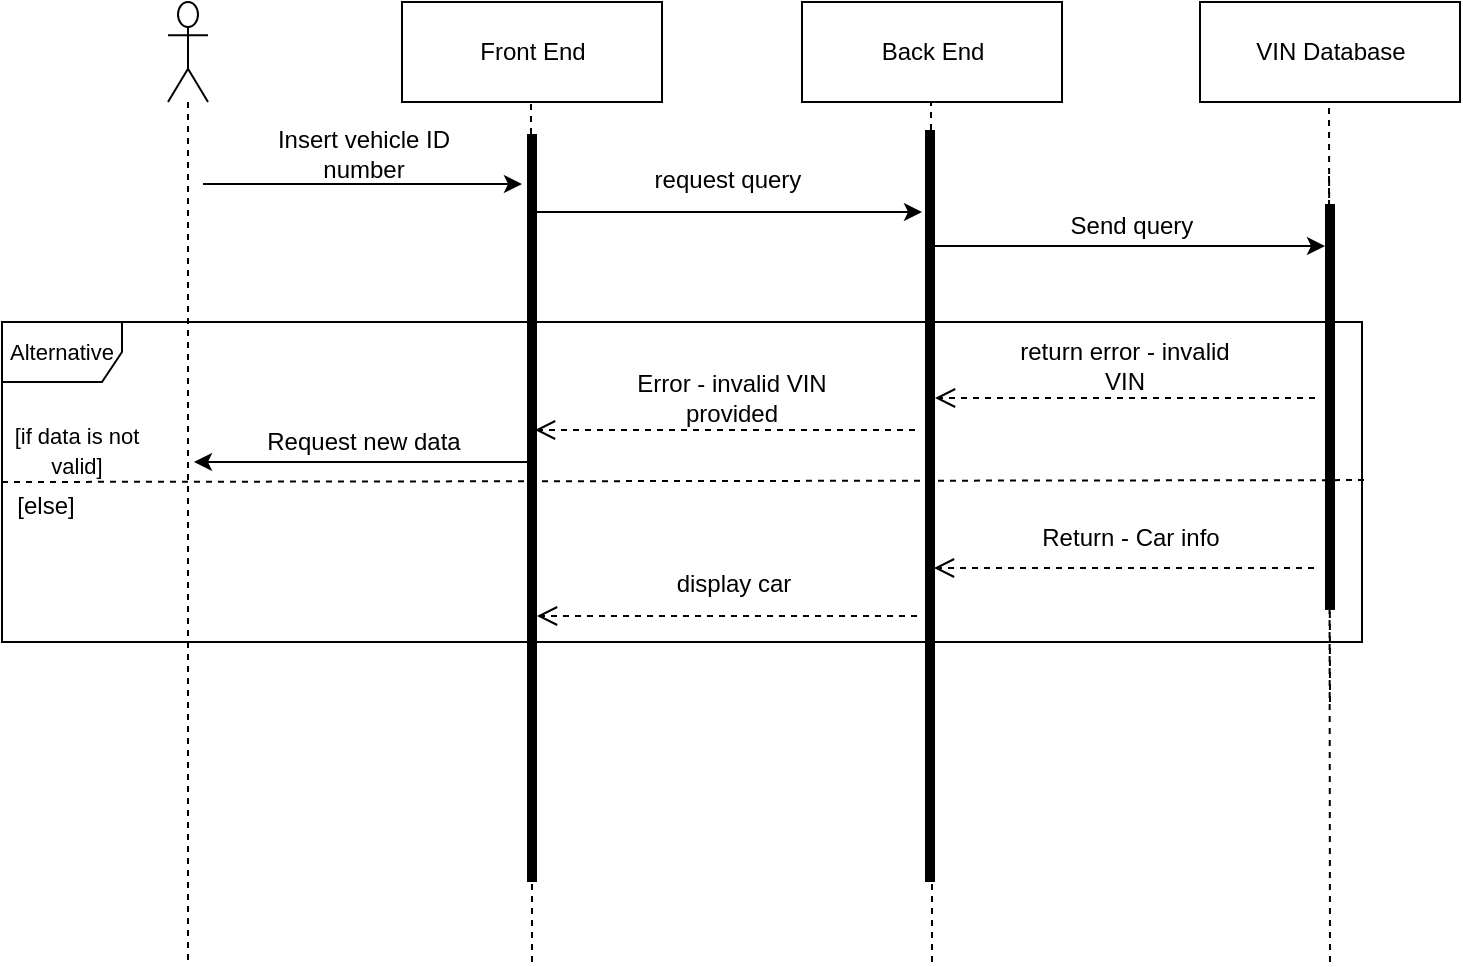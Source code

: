 <mxfile version="13.9.6" type="device"><diagram id="kgpKYQtTHZ0yAKxKKP6v" name="Page-1"><mxGraphModel dx="1422" dy="743" grid="1" gridSize="10" guides="1" tooltips="1" connect="1" arrows="1" fold="1" page="1" pageScale="1" pageWidth="850" pageHeight="1100" math="0" shadow="0"><root><mxCell id="0"/><mxCell id="1" parent="0"/><mxCell id="SL2v7vGCI3GbwwXjeuKS-9" value="" style="shape=umlLifeline;participant=umlActor;perimeter=lifelinePerimeter;whiteSpace=wrap;html=1;container=1;collapsible=0;recursiveResize=0;verticalAlign=top;spacingTop=36;outlineConnect=0;size=50;" parent="1" vertex="1"><mxGeometry x="133" y="90" width="20" height="480" as="geometry"/></mxCell><mxCell id="SL2v7vGCI3GbwwXjeuKS-10" value="Front End" style="html=1;" parent="1" vertex="1"><mxGeometry x="250" y="90" width="130" height="50" as="geometry"/></mxCell><mxCell id="SL2v7vGCI3GbwwXjeuKS-11" value="" style="endArrow=none;dashed=1;html=1;" parent="1" source="SL2v7vGCI3GbwwXjeuKS-42" edge="1"><mxGeometry width="50" height="50" relative="1" as="geometry"><mxPoint x="315" y="520" as="sourcePoint"/><mxPoint x="314.5" y="140" as="targetPoint"/></mxGeometry></mxCell><mxCell id="SL2v7vGCI3GbwwXjeuKS-12" value="Back End" style="html=1;" parent="1" vertex="1"><mxGeometry x="450" y="90" width="130" height="50" as="geometry"/></mxCell><mxCell id="SL2v7vGCI3GbwwXjeuKS-13" value="" style="endArrow=none;dashed=1;html=1;" parent="1" source="SL2v7vGCI3GbwwXjeuKS-44" edge="1"><mxGeometry width="50" height="50" relative="1" as="geometry"><mxPoint x="515" y="520" as="sourcePoint"/><mxPoint x="514.5" y="140" as="targetPoint"/></mxGeometry></mxCell><mxCell id="SL2v7vGCI3GbwwXjeuKS-16" value="VIN Database" style="html=1;" parent="1" vertex="1"><mxGeometry x="649" y="90" width="130" height="50" as="geometry"/></mxCell><mxCell id="SL2v7vGCI3GbwwXjeuKS-17" value="" style="endArrow=none;dashed=1;html=1;" parent="1" edge="1"><mxGeometry width="50" height="50" relative="1" as="geometry"><mxPoint x="714" y="440" as="sourcePoint"/><mxPoint x="713.5" y="140" as="targetPoint"/></mxGeometry></mxCell><mxCell id="SL2v7vGCI3GbwwXjeuKS-18" value="" style="endArrow=classic;html=1;" parent="1" edge="1"><mxGeometry width="50" height="50" relative="1" as="geometry"><mxPoint x="150.525" y="181" as="sourcePoint"/><mxPoint x="310" y="181" as="targetPoint"/></mxGeometry></mxCell><mxCell id="SL2v7vGCI3GbwwXjeuKS-21" value="Insert vehicle ID number" style="text;html=1;strokeColor=none;fillColor=none;align=center;verticalAlign=middle;whiteSpace=wrap;rounded=0;" parent="1" vertex="1"><mxGeometry x="186" y="156" width="90" height="20" as="geometry"/></mxCell><mxCell id="SL2v7vGCI3GbwwXjeuKS-22" value="" style="endArrow=classic;html=1;" parent="1" edge="1"><mxGeometry width="50" height="50" relative="1" as="geometry"><mxPoint x="315" y="195" as="sourcePoint"/><mxPoint x="510" y="195" as="targetPoint"/></mxGeometry></mxCell><mxCell id="SL2v7vGCI3GbwwXjeuKS-23" value="request query" style="text;html=1;strokeColor=none;fillColor=none;align=center;verticalAlign=middle;whiteSpace=wrap;rounded=0;" parent="1" vertex="1"><mxGeometry x="368" y="167" width="90" height="24" as="geometry"/></mxCell><mxCell id="SL2v7vGCI3GbwwXjeuKS-26" value="" style="html=1;verticalAlign=bottom;endArrow=open;dashed=1;endSize=8;" parent="1" edge="1"><mxGeometry relative="1" as="geometry"><mxPoint x="706.5" y="288" as="sourcePoint"/><mxPoint x="516.5" y="288" as="targetPoint"/></mxGeometry></mxCell><mxCell id="SL2v7vGCI3GbwwXjeuKS-28" value="return error - invalid VIN" style="text;html=1;strokeColor=none;fillColor=none;align=center;verticalAlign=middle;whiteSpace=wrap;rounded=0;" parent="1" vertex="1"><mxGeometry x="557.5" y="262" width="107" height="20" as="geometry"/></mxCell><mxCell id="SL2v7vGCI3GbwwXjeuKS-40" value="Return - Car info" style="text;html=1;strokeColor=none;fillColor=none;align=center;verticalAlign=middle;whiteSpace=wrap;rounded=0;" parent="1" vertex="1"><mxGeometry x="560.5" y="348" width="107" height="20" as="geometry"/></mxCell><mxCell id="SL2v7vGCI3GbwwXjeuKS-42" value="" style="html=1;points=[];perimeter=orthogonalPerimeter;fillColor=#000000;strokeColor=none;" parent="1" vertex="1"><mxGeometry x="312.5" y="156" width="5" height="374" as="geometry"/></mxCell><mxCell id="SL2v7vGCI3GbwwXjeuKS-43" value="" style="endArrow=none;dashed=1;html=1;" parent="1" target="SL2v7vGCI3GbwwXjeuKS-42" edge="1"><mxGeometry width="50" height="50" relative="1" as="geometry"><mxPoint x="315" y="440" as="sourcePoint"/><mxPoint x="314.5" y="140" as="targetPoint"/></mxGeometry></mxCell><mxCell id="SL2v7vGCI3GbwwXjeuKS-44" value="" style="html=1;points=[];perimeter=orthogonalPerimeter;fillColor=#000000;strokeColor=none;" parent="1" vertex="1"><mxGeometry x="511.5" y="154" width="5" height="376" as="geometry"/></mxCell><mxCell id="SL2v7vGCI3GbwwXjeuKS-45" value="" style="endArrow=none;dashed=1;html=1;" parent="1" target="SL2v7vGCI3GbwwXjeuKS-44" edge="1"><mxGeometry width="50" height="50" relative="1" as="geometry"><mxPoint x="515" y="440" as="sourcePoint"/><mxPoint x="514.5" y="140" as="targetPoint"/></mxGeometry></mxCell><mxCell id="SL2v7vGCI3GbwwXjeuKS-46" value="" style="html=1;points=[];perimeter=orthogonalPerimeter;fillColor=#000000;strokeColor=none;" parent="1" vertex="1"><mxGeometry x="711.5" y="191" width="5" height="202.97" as="geometry"/></mxCell><mxCell id="SL2v7vGCI3GbwwXjeuKS-47" value="" style="endArrow=none;dashed=1;html=1;" parent="1" target="SL2v7vGCI3GbwwXjeuKS-42" edge="1"><mxGeometry width="50" height="50" relative="1" as="geometry"><mxPoint x="315" y="570" as="sourcePoint"/><mxPoint x="315" y="390" as="targetPoint"/></mxGeometry></mxCell><mxCell id="SL2v7vGCI3GbwwXjeuKS-48" value="" style="endArrow=none;dashed=1;html=1;" parent="1" target="SL2v7vGCI3GbwwXjeuKS-44" edge="1"><mxGeometry width="50" height="50" relative="1" as="geometry"><mxPoint x="515" y="570" as="sourcePoint"/><mxPoint x="515" y="390" as="targetPoint"/></mxGeometry></mxCell><mxCell id="SL2v7vGCI3GbwwXjeuKS-49" value="" style="endArrow=none;dashed=1;html=1;" parent="1" edge="1"><mxGeometry width="50" height="50" relative="1" as="geometry"><mxPoint x="714" y="570" as="sourcePoint"/><mxPoint x="713.5" y="173" as="targetPoint"/></mxGeometry></mxCell><mxCell id="SL2v7vGCI3GbwwXjeuKS-54" value="" style="endArrow=classic;html=1;" parent="1" edge="1"><mxGeometry width="50" height="50" relative="1" as="geometry"><mxPoint x="516.5" y="212" as="sourcePoint"/><mxPoint x="711.5" y="212" as="targetPoint"/></mxGeometry></mxCell><mxCell id="SL2v7vGCI3GbwwXjeuKS-55" value="Send query" style="text;html=1;strokeColor=none;fillColor=none;align=center;verticalAlign=middle;whiteSpace=wrap;rounded=0;" parent="1" vertex="1"><mxGeometry x="574.5" y="192" width="80" height="20" as="geometry"/></mxCell><mxCell id="SL2v7vGCI3GbwwXjeuKS-60" value="&lt;font style=&quot;font-size: 11px&quot;&gt;Alternative&lt;/font&gt;" style="shape=umlFrame;whiteSpace=wrap;html=1;" parent="1" vertex="1"><mxGeometry x="50" y="250" width="680" height="160" as="geometry"/></mxCell><mxCell id="SL2v7vGCI3GbwwXjeuKS-61" value="" style="endArrow=none;dashed=1;html=1;exitX=0;exitY=0.5;exitDx=0;exitDy=0;exitPerimeter=0;entryX=1.003;entryY=0.494;entryDx=0;entryDy=0;entryPerimeter=0;" parent="1" source="SL2v7vGCI3GbwwXjeuKS-60" target="SL2v7vGCI3GbwwXjeuKS-60" edge="1"><mxGeometry width="50" height="50" relative="1" as="geometry"><mxPoint x="220.46" y="1006.5" as="sourcePoint"/><mxPoint x="370.46" y="1007" as="targetPoint"/></mxGeometry></mxCell><mxCell id="SL2v7vGCI3GbwwXjeuKS-62" value="&lt;font style=&quot;font-size: 11px&quot;&gt;[if data is not valid]&lt;/font&gt;" style="text;html=1;strokeColor=none;fillColor=none;align=center;verticalAlign=middle;whiteSpace=wrap;rounded=0;" parent="1" vertex="1"><mxGeometry x="53.0" y="289.07" width="68.5" height="48.93" as="geometry"/></mxCell><mxCell id="SL2v7vGCI3GbwwXjeuKS-63" value="[else]" style="text;html=1;strokeColor=none;fillColor=none;align=center;verticalAlign=middle;whiteSpace=wrap;rounded=0;" parent="1" vertex="1"><mxGeometry x="52.0" y="332" width="40" height="20" as="geometry"/></mxCell><mxCell id="SL2v7vGCI3GbwwXjeuKS-64" value="" style="html=1;verticalAlign=bottom;endArrow=open;dashed=1;endSize=8;" parent="1" edge="1"><mxGeometry relative="1" as="geometry"><mxPoint x="706" y="373" as="sourcePoint"/><mxPoint x="516" y="373" as="targetPoint"/></mxGeometry></mxCell><mxCell id="UnQXK5dgK-Q6bY9FnYjM-3" value="Error - invalid VIN provided" style="text;html=1;strokeColor=none;fillColor=none;align=center;verticalAlign=middle;whiteSpace=wrap;rounded=0;" parent="1" vertex="1"><mxGeometry x="354" y="278" width="122" height="20" as="geometry"/></mxCell><mxCell id="UnQXK5dgK-Q6bY9FnYjM-4" value="" style="html=1;verticalAlign=bottom;endArrow=open;dashed=1;endSize=8;" parent="1" edge="1"><mxGeometry relative="1" as="geometry"><mxPoint x="506.5" y="304" as="sourcePoint"/><mxPoint x="316.5" y="304" as="targetPoint"/></mxGeometry></mxCell><mxCell id="UnQXK5dgK-Q6bY9FnYjM-5" value="" style="endArrow=classic;html=1;" parent="1" edge="1"><mxGeometry width="50" height="50" relative="1" as="geometry"><mxPoint x="316" y="320" as="sourcePoint"/><mxPoint x="146" y="320" as="targetPoint"/></mxGeometry></mxCell><mxCell id="UnQXK5dgK-Q6bY9FnYjM-6" value="Request new data" style="text;html=1;strokeColor=none;fillColor=none;align=center;verticalAlign=middle;whiteSpace=wrap;rounded=0;" parent="1" vertex="1"><mxGeometry x="170" y="300" width="122" height="20" as="geometry"/></mxCell><mxCell id="UnQXK5dgK-Q6bY9FnYjM-7" value="display car" style="text;html=1;strokeColor=none;fillColor=none;align=center;verticalAlign=middle;whiteSpace=wrap;rounded=0;" parent="1" vertex="1"><mxGeometry x="355" y="371" width="122" height="20" as="geometry"/></mxCell><mxCell id="UnQXK5dgK-Q6bY9FnYjM-8" value="" style="html=1;verticalAlign=bottom;endArrow=open;dashed=1;endSize=8;" parent="1" edge="1"><mxGeometry relative="1" as="geometry"><mxPoint x="507.5" y="397" as="sourcePoint"/><mxPoint x="317.5" y="397" as="targetPoint"/></mxGeometry></mxCell></root></mxGraphModel></diagram></mxfile>